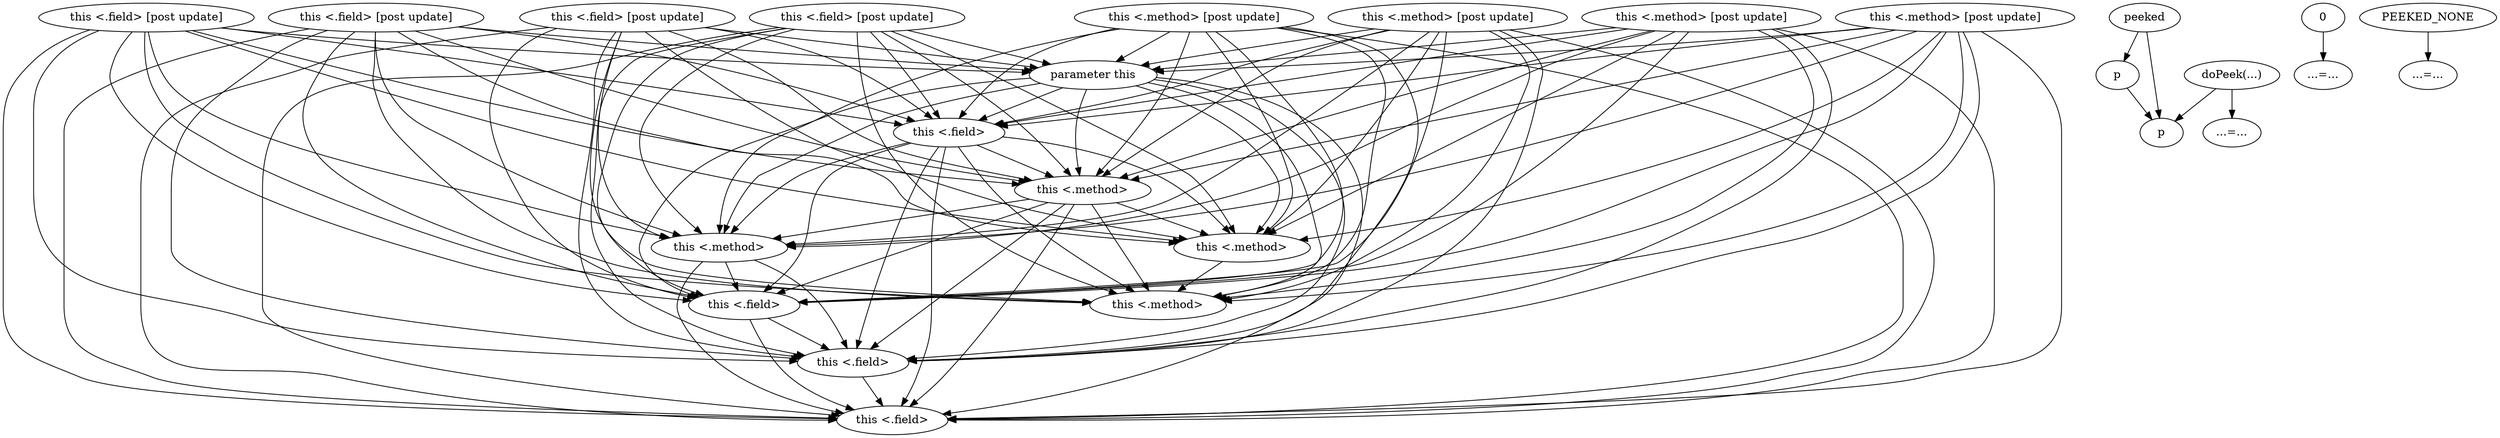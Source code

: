digraph {
  compound=true;
  0[label="parameter this"; ];
  1[label="this <.field>"; ];
  2[label="this <.field>"; ];
  3[label="this <.field>"; ];
  4[label="this <.field>"; ];
  5[label="this <.method>"; ];
  6[label="this <.method>"; ];
  7[label="this <.method>"; ];
  8[label="this <.method>"; ];
  9[label="this <.field> [post update]"; ];
  10[label="this <.field> [post update]"; ];
  11[label="this <.field> [post update]"; ];
  12[label="this <.field> [post update]"; ];
  13[label="this <.method> [post update]"; ];
  14[label="this <.method> [post update]"; ];
  15[label="this <.method> [post update]"; ];
  16[label="this <.method> [post update]"; ];
  17[label="peeked"; ];
  18[label="p"; ];
  19[label="p"; ];
  20[label="doPeek(...)"; ];
  21[label="...=..."; ];
  22[label="0"; ];
  23[label="...=..."; ];
  24[label="PEEKED_NONE"; ];
  25[label="...=..."; ];
  0 -> 1[];
  0 -> 2[];
  0 -> 3[];
  0 -> 4[];
  0 -> 5[];
  0 -> 6[];
  0 -> 7[];
  0 -> 8[];
  1 -> 2[];
  1 -> 3[];
  1 -> 4[];
  1 -> 5[];
  1 -> 6[];
  1 -> 7[];
  1 -> 8[];
  2 -> 3[];
  2 -> 4[];
  3 -> 4[];
  5 -> 2[];
  5 -> 3[];
  5 -> 4[];
  5 -> 6[];
  5 -> 7[];
  5 -> 8[];
  6 -> 2[];
  6 -> 3[];
  6 -> 4[];
  8 -> 7[];
  9 -> 0[];
  9 -> 1[];
  9 -> 2[];
  9 -> 3[];
  9 -> 4[];
  9 -> 5[];
  9 -> 6[];
  9 -> 7[];
  9 -> 8[];
  10 -> 0[];
  10 -> 1[];
  10 -> 2[];
  10 -> 3[];
  10 -> 4[];
  10 -> 5[];
  10 -> 6[];
  10 -> 7[];
  10 -> 8[];
  11 -> 0[];
  11 -> 1[];
  11 -> 2[];
  11 -> 3[];
  11 -> 4[];
  11 -> 5[];
  11 -> 6[];
  11 -> 7[];
  11 -> 8[];
  12 -> 0[];
  12 -> 1[];
  12 -> 2[];
  12 -> 3[];
  12 -> 4[];
  12 -> 5[];
  12 -> 6[];
  12 -> 7[];
  12 -> 8[];
  13 -> 0[];
  13 -> 1[];
  13 -> 2[];
  13 -> 3[];
  13 -> 4[];
  13 -> 5[];
  13 -> 6[];
  13 -> 7[];
  13 -> 8[];
  14 -> 0[];
  14 -> 1[];
  14 -> 2[];
  14 -> 3[];
  14 -> 4[];
  14 -> 5[];
  14 -> 6[];
  14 -> 7[];
  14 -> 8[];
  15 -> 0[];
  15 -> 1[];
  15 -> 2[];
  15 -> 3[];
  15 -> 4[];
  15 -> 5[];
  15 -> 6[];
  15 -> 7[];
  15 -> 8[];
  16 -> 0[];
  16 -> 1[];
  16 -> 2[];
  16 -> 3[];
  16 -> 4[];
  16 -> 5[];
  16 -> 6[];
  16 -> 7[];
  16 -> 8[];
  17 -> 18[];
  17 -> 19[];
  18 -> 19[];
  20 -> 21[];
  20 -> 19[];
  22 -> 23[];
  24 -> 25[];
}
